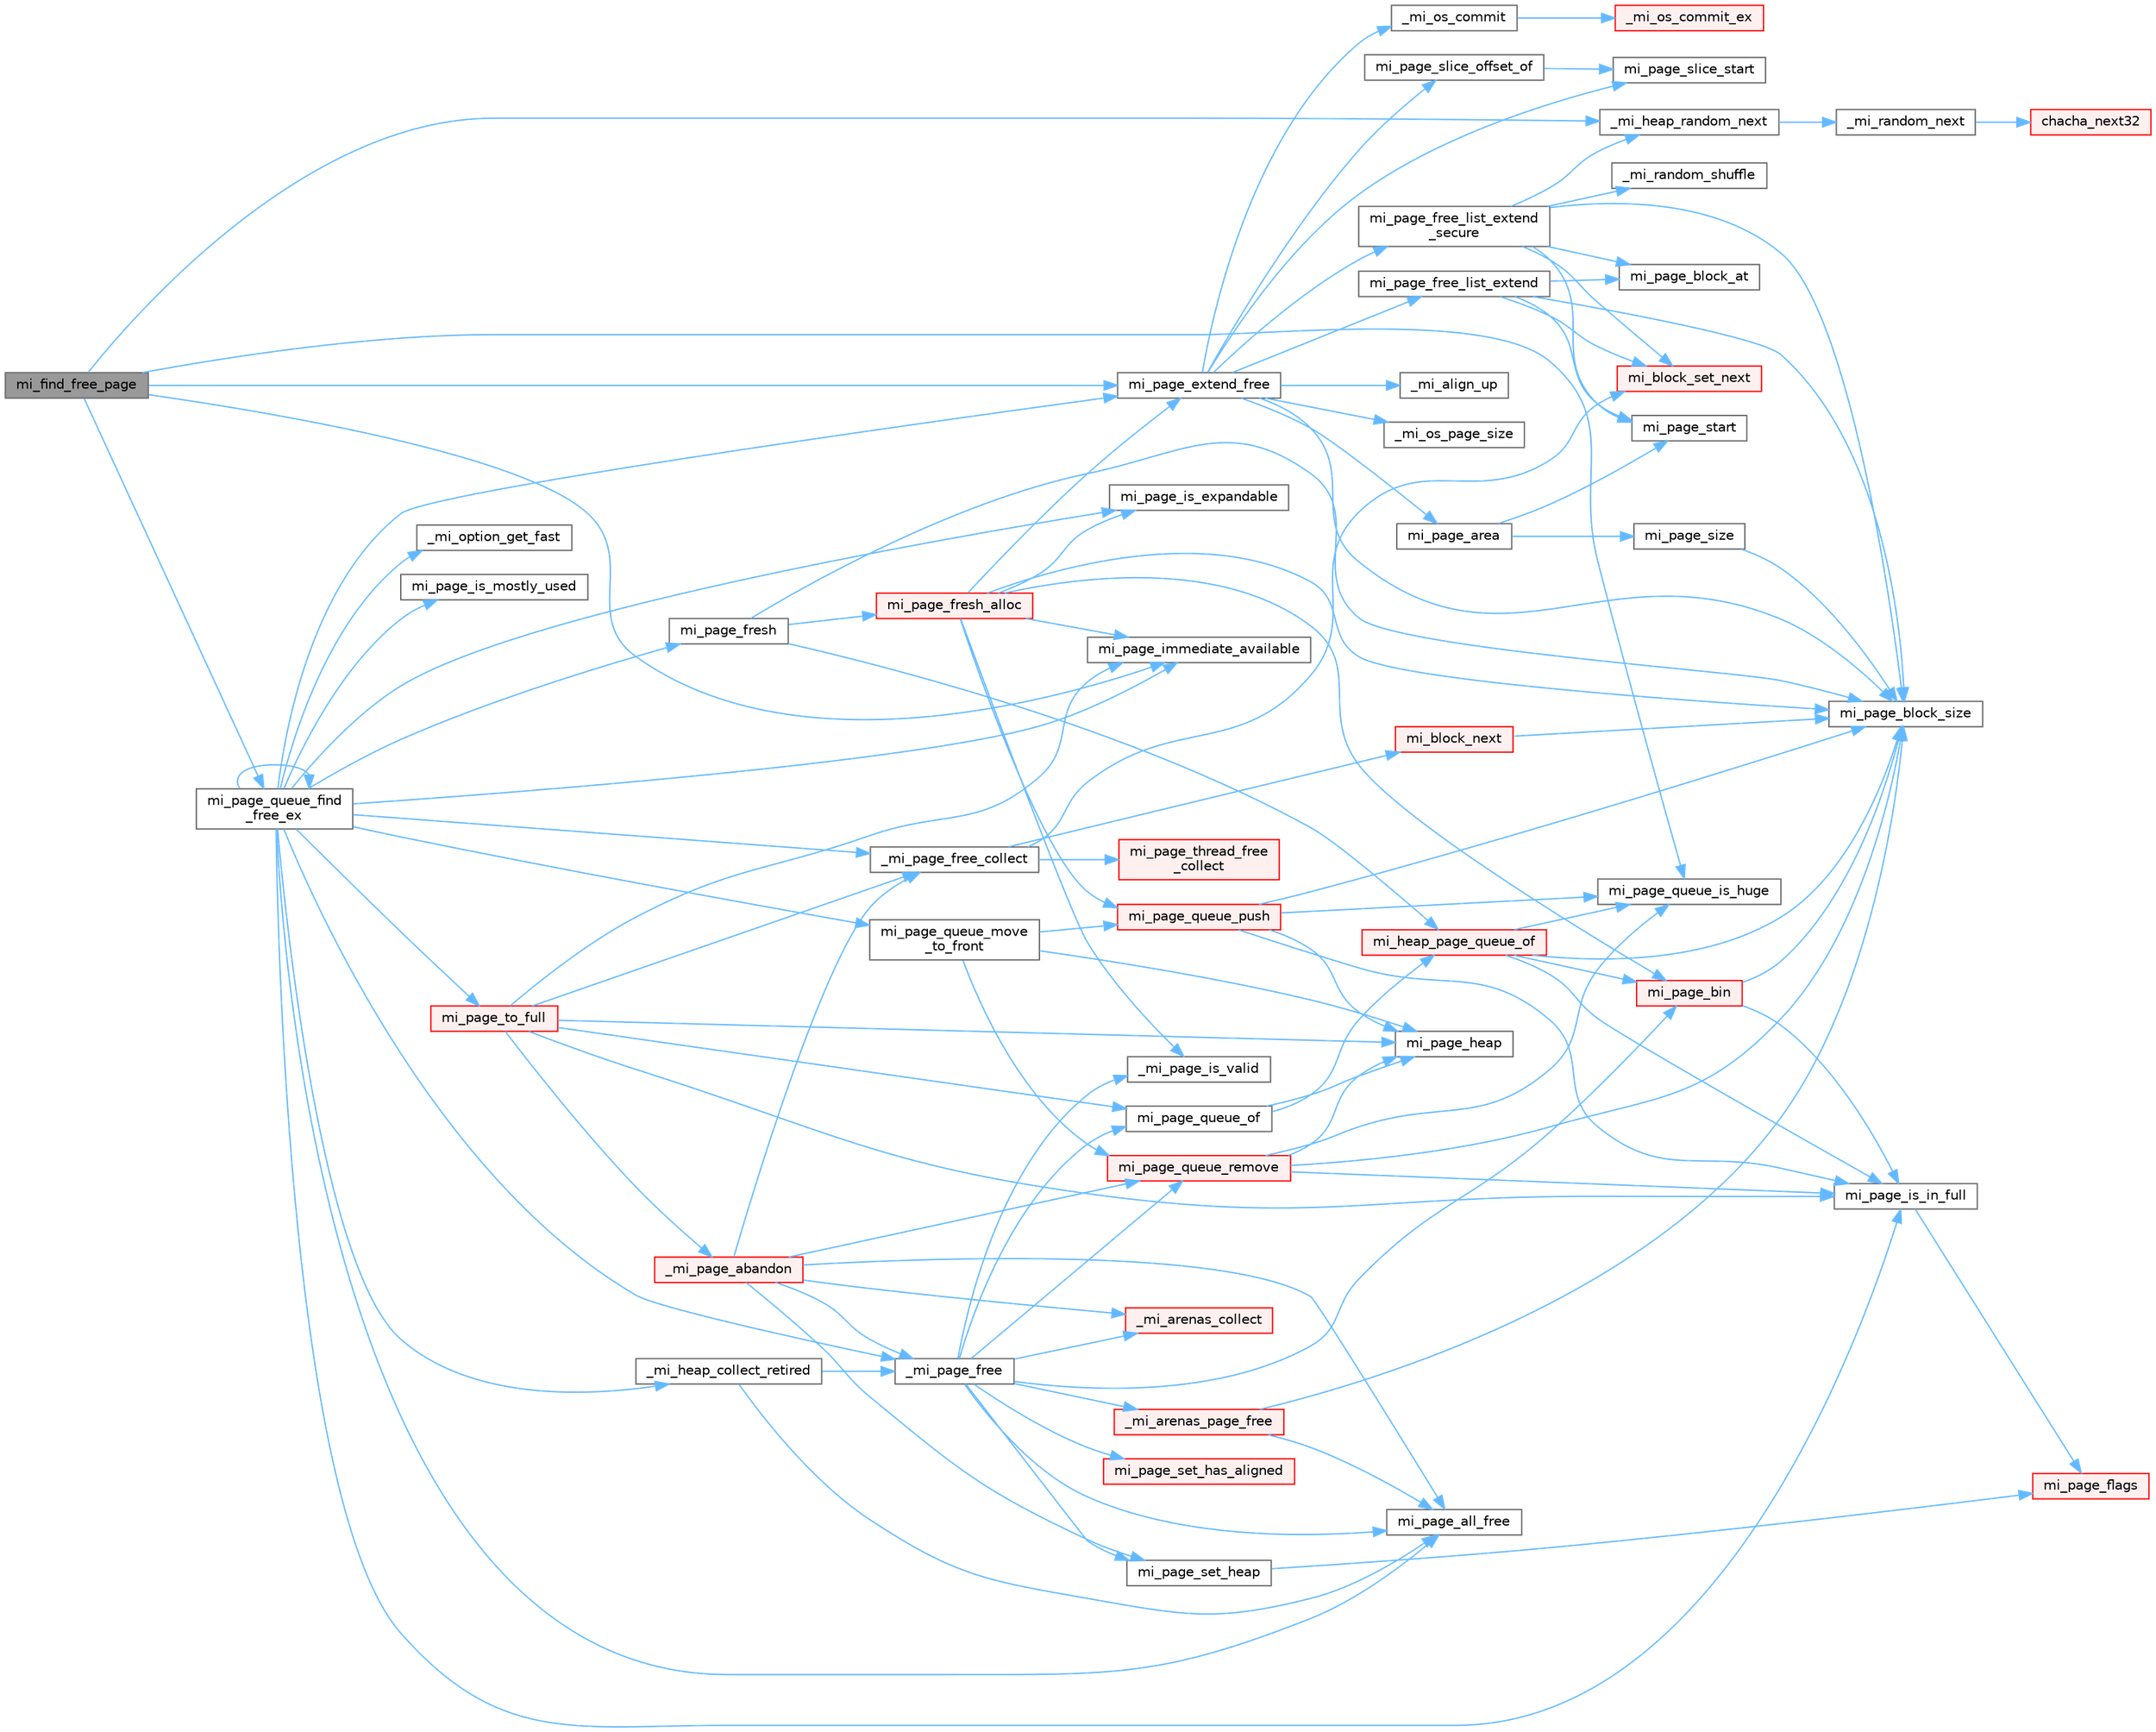 digraph "mi_find_free_page"
{
 // LATEX_PDF_SIZE
  bgcolor="transparent";
  edge [fontname=Helvetica,fontsize=10,labelfontname=Helvetica,labelfontsize=10];
  node [fontname=Helvetica,fontsize=10,shape=box,height=0.2,width=0.4];
  rankdir="LR";
  Node1 [id="Node000001",label="mi_find_free_page",height=0.2,width=0.4,color="gray40", fillcolor="grey60", style="filled", fontcolor="black",tooltip=" "];
  Node1 -> Node2 [id="edge1_Node000001_Node000002",color="steelblue1",style="solid",tooltip=" "];
  Node2 [id="Node000002",label="_mi_heap_random_next",height=0.2,width=0.4,color="grey40", fillcolor="white", style="filled",URL="$heap_8c.html#a68ddb5f2c595ea9d4e8d450342b4713c",tooltip=" "];
  Node2 -> Node3 [id="edge2_Node000002_Node000003",color="steelblue1",style="solid",tooltip=" "];
  Node3 [id="Node000003",label="_mi_random_next",height=0.2,width=0.4,color="grey40", fillcolor="white", style="filled",URL="$random_8c.html#ae7c0ab020aad85edd43240680cc4f76e",tooltip=" "];
  Node3 -> Node4 [id="edge3_Node000003_Node000004",color="steelblue1",style="solid",tooltip=" "];
  Node4 [id="Node000004",label="chacha_next32",height=0.2,width=0.4,color="red", fillcolor="#FFF0F0", style="filled",URL="$random_8c.html#aee994349e65d0c17afc5f058382e4987",tooltip=" "];
  Node1 -> Node8 [id="edge4_Node000001_Node000008",color="steelblue1",style="solid",tooltip=" "];
  Node8 [id="Node000008",label="mi_page_extend_free",height=0.2,width=0.4,color="grey40", fillcolor="white", style="filled",URL="$page_8c.html#a40c7a483e3c04fdcf8d9a16bc6e6cea5",tooltip=" "];
  Node8 -> Node9 [id="edge5_Node000008_Node000009",color="steelblue1",style="solid",tooltip=" "];
  Node9 [id="Node000009",label="_mi_align_up",height=0.2,width=0.4,color="grey40", fillcolor="white", style="filled",URL="$_e_a_s_t_l_2packages_2mimalloc_2include_2mimalloc_2internal_8h.html#a7f35944d44d8a16365072023dd19e0da",tooltip=" "];
  Node8 -> Node10 [id="edge6_Node000008_Node000010",color="steelblue1",style="solid",tooltip=" "];
  Node10 [id="Node000010",label="_mi_os_commit",height=0.2,width=0.4,color="grey40", fillcolor="white", style="filled",URL="$os_8c.html#acef931ae1be3c3ddb6ee125a8267a84e",tooltip=" "];
  Node10 -> Node11 [id="edge7_Node000010_Node000011",color="steelblue1",style="solid",tooltip=" "];
  Node11 [id="Node000011",label="_mi_os_commit_ex",height=0.2,width=0.4,color="red", fillcolor="#FFF0F0", style="filled",URL="$os_8c.html#a3d62d4f2f8c54d1251323be446068194",tooltip=" "];
  Node8 -> Node52 [id="edge8_Node000008_Node000052",color="steelblue1",style="solid",tooltip=" "];
  Node52 [id="Node000052",label="_mi_os_page_size",height=0.2,width=0.4,color="grey40", fillcolor="white", style="filled",URL="$os_8c.html#a723e4c95209d4c6282b53317473e83d5",tooltip=" "];
  Node8 -> Node55 [id="edge9_Node000008_Node000055",color="steelblue1",style="solid",tooltip=" "];
  Node55 [id="Node000055",label="mi_page_area",height=0.2,width=0.4,color="grey40", fillcolor="white", style="filled",URL="$_e_a_s_t_l_2packages_2mimalloc_2include_2mimalloc_2internal_8h.html#ab02bec7b56343136344cb9441cb889c7",tooltip=" "];
  Node55 -> Node56 [id="edge10_Node000055_Node000056",color="steelblue1",style="solid",tooltip=" "];
  Node56 [id="Node000056",label="mi_page_size",height=0.2,width=0.4,color="grey40", fillcolor="white", style="filled",URL="$_e_a_s_t_l_2packages_2mimalloc_2include_2mimalloc_2internal_8h.html#a8c0729aec9cac74b4a782e6a7d22f18d",tooltip=" "];
  Node56 -> Node57 [id="edge11_Node000056_Node000057",color="steelblue1",style="solid",tooltip=" "];
  Node57 [id="Node000057",label="mi_page_block_size",height=0.2,width=0.4,color="grey40", fillcolor="white", style="filled",URL="$_e_a_s_t_l_2packages_2mimalloc_2include_2mimalloc_2internal_8h.html#a6134893990c1f09da2b40092ceecc780",tooltip=" "];
  Node55 -> Node58 [id="edge12_Node000055_Node000058",color="steelblue1",style="solid",tooltip=" "];
  Node58 [id="Node000058",label="mi_page_start",height=0.2,width=0.4,color="grey40", fillcolor="white", style="filled",URL="$_e_a_s_t_l_2packages_2mimalloc_2include_2mimalloc_2internal_8h.html#a95e8b035747d340ad060f5cf0811b7e9",tooltip=" "];
  Node8 -> Node57 [id="edge13_Node000008_Node000057",color="steelblue1",style="solid",tooltip=" "];
  Node8 -> Node59 [id="edge14_Node000008_Node000059",color="steelblue1",style="solid",tooltip=" "];
  Node59 [id="Node000059",label="mi_page_free_list_extend",height=0.2,width=0.4,color="grey40", fillcolor="white", style="filled",URL="$page_8c.html#a9bb87a743570919cc56839f9fc433695",tooltip=" "];
  Node59 -> Node60 [id="edge15_Node000059_Node000060",color="steelblue1",style="solid",tooltip=" "];
  Node60 [id="Node000060",label="mi_block_set_next",height=0.2,width=0.4,color="red", fillcolor="#FFF0F0", style="filled",URL="$_e_a_s_t_l_2packages_2mimalloc_2include_2mimalloc_2internal_8h.html#ac7b440a922454c163ed1139aac9b946d",tooltip=" "];
  Node59 -> Node64 [id="edge16_Node000059_Node000064",color="steelblue1",style="solid",tooltip=" "];
  Node64 [id="Node000064",label="mi_page_block_at",height=0.2,width=0.4,color="grey40", fillcolor="white", style="filled",URL="$page_8c.html#a796cbdf7c3bf7febbda3160b978b4e79",tooltip=" "];
  Node59 -> Node57 [id="edge17_Node000059_Node000057",color="steelblue1",style="solid",tooltip=" "];
  Node59 -> Node58 [id="edge18_Node000059_Node000058",color="steelblue1",style="solid",tooltip=" "];
  Node8 -> Node65 [id="edge19_Node000008_Node000065",color="steelblue1",style="solid",tooltip=" "];
  Node65 [id="Node000065",label="mi_page_free_list_extend\l_secure",height=0.2,width=0.4,color="grey40", fillcolor="white", style="filled",URL="$page_8c.html#a4a740b834c5746b0309fece1a0b1d781",tooltip=" "];
  Node65 -> Node2 [id="edge20_Node000065_Node000002",color="steelblue1",style="solid",tooltip=" "];
  Node65 -> Node66 [id="edge21_Node000065_Node000066",color="steelblue1",style="solid",tooltip=" "];
  Node66 [id="Node000066",label="_mi_random_shuffle",height=0.2,width=0.4,color="grey40", fillcolor="white", style="filled",URL="$_e_a_s_t_l_2packages_2mimalloc_2include_2mimalloc_2internal_8h.html#aed665df96f860a0ef89cc82e538df873",tooltip=" "];
  Node65 -> Node60 [id="edge22_Node000065_Node000060",color="steelblue1",style="solid",tooltip=" "];
  Node65 -> Node64 [id="edge23_Node000065_Node000064",color="steelblue1",style="solid",tooltip=" "];
  Node65 -> Node57 [id="edge24_Node000065_Node000057",color="steelblue1",style="solid",tooltip=" "];
  Node65 -> Node58 [id="edge25_Node000065_Node000058",color="steelblue1",style="solid",tooltip=" "];
  Node8 -> Node67 [id="edge26_Node000008_Node000067",color="steelblue1",style="solid",tooltip=" "];
  Node67 [id="Node000067",label="mi_page_slice_offset_of",height=0.2,width=0.4,color="grey40", fillcolor="white", style="filled",URL="$_e_a_s_t_l_2packages_2mimalloc_2include_2mimalloc_2internal_8h.html#ad3e5df2ef93d3703a1a70368b1a858d6",tooltip=" "];
  Node67 -> Node68 [id="edge27_Node000067_Node000068",color="steelblue1",style="solid",tooltip=" "];
  Node68 [id="Node000068",label="mi_page_slice_start",height=0.2,width=0.4,color="grey40", fillcolor="white", style="filled",URL="$_e_a_s_t_l_2packages_2mimalloc_2include_2mimalloc_2internal_8h.html#a5a6ac89588d92c6b443e78415aac06db",tooltip=" "];
  Node8 -> Node68 [id="edge28_Node000008_Node000068",color="steelblue1",style="solid",tooltip=" "];
  Node1 -> Node69 [id="edge29_Node000001_Node000069",color="steelblue1",style="solid",tooltip=" "];
  Node69 [id="Node000069",label="mi_page_immediate_available",height=0.2,width=0.4,color="grey40", fillcolor="white", style="filled",URL="$_e_a_s_t_l_2packages_2mimalloc_2include_2mimalloc_2internal_8h.html#a87596f606325115ec4f43046dfd3d64a",tooltip=" "];
  Node1 -> Node70 [id="edge30_Node000001_Node000070",color="steelblue1",style="solid",tooltip=" "];
  Node70 [id="Node000070",label="mi_page_queue_find\l_free_ex",height=0.2,width=0.4,color="grey40", fillcolor="white", style="filled",URL="$page_8c.html#af92f35c73fe5b4d284e474246c750c49",tooltip=" "];
  Node70 -> Node71 [id="edge31_Node000070_Node000071",color="steelblue1",style="solid",tooltip=" "];
  Node71 [id="Node000071",label="_mi_heap_collect_retired",height=0.2,width=0.4,color="grey40", fillcolor="white", style="filled",URL="$page_8c.html#abc5253b4341c8d7eab888068e4f9b951",tooltip=" "];
  Node71 -> Node72 [id="edge32_Node000071_Node000072",color="steelblue1",style="solid",tooltip=" "];
  Node72 [id="Node000072",label="_mi_page_free",height=0.2,width=0.4,color="grey40", fillcolor="white", style="filled",URL="$page_8c.html#a1c5c78a8becee842d5b9444a2ee67a3b",tooltip=" "];
  Node72 -> Node73 [id="edge33_Node000072_Node000073",color="steelblue1",style="solid",tooltip=" "];
  Node73 [id="Node000073",label="_mi_arenas_collect",height=0.2,width=0.4,color="red", fillcolor="#FFF0F0", style="filled",URL="$arena_8c.html#a6f7e5b0577ff900eb89e76701c43672f",tooltip=" "];
  Node72 -> Node160 [id="edge34_Node000072_Node000160",color="steelblue1",style="solid",tooltip=" "];
  Node160 [id="Node000160",label="_mi_arenas_page_free",height=0.2,width=0.4,color="red", fillcolor="#FFF0F0", style="filled",URL="$arena_8c.html#a5c704481ee56f6588f680987f4359d45",tooltip=" "];
  Node160 -> Node234 [id="edge35_Node000160_Node000234",color="steelblue1",style="solid",tooltip=" "];
  Node234 [id="Node000234",label="mi_page_all_free",height=0.2,width=0.4,color="grey40", fillcolor="white", style="filled",URL="$_e_a_s_t_l_2packages_2mimalloc_2include_2mimalloc_2internal_8h.html#adfd6d23350810ca36986ffbc5459c93d",tooltip=" "];
  Node160 -> Node57 [id="edge36_Node000160_Node000057",color="steelblue1",style="solid",tooltip=" "];
  Node72 -> Node244 [id="edge37_Node000072_Node000244",color="steelblue1",style="solid",tooltip=" "];
  Node244 [id="Node000244",label="_mi_page_is_valid",height=0.2,width=0.4,color="grey40", fillcolor="white", style="filled",URL="$_e_a_s_t_l_2packages_2mimalloc_2include_2mimalloc_2internal_8h.html#af1d572618734511626662f9f7befb8e9",tooltip=" "];
  Node72 -> Node234 [id="edge38_Node000072_Node000234",color="steelblue1",style="solid",tooltip=" "];
  Node72 -> Node245 [id="edge39_Node000072_Node000245",color="steelblue1",style="solid",tooltip=" "];
  Node245 [id="Node000245",label="mi_page_bin",height=0.2,width=0.4,color="red", fillcolor="#FFF0F0", style="filled",URL="$page-queue_8c.html#a9ffcf338faf74ed684dc0859345b4d6e",tooltip=" "];
  Node245 -> Node57 [id="edge40_Node000245_Node000057",color="steelblue1",style="solid",tooltip=" "];
  Node245 -> Node248 [id="edge41_Node000245_Node000248",color="steelblue1",style="solid",tooltip=" "];
  Node248 [id="Node000248",label="mi_page_is_in_full",height=0.2,width=0.4,color="grey40", fillcolor="white", style="filled",URL="$_e_a_s_t_l_2packages_2mimalloc_2include_2mimalloc_2internal_8h.html#a250f4d0710309fb1cff782cd06644842",tooltip=" "];
  Node248 -> Node249 [id="edge42_Node000248_Node000249",color="steelblue1",style="solid",tooltip=" "];
  Node249 [id="Node000249",label="mi_page_flags",height=0.2,width=0.4,color="red", fillcolor="#FFF0F0", style="filled",URL="$_e_a_s_t_l_2packages_2mimalloc_2include_2mimalloc_2internal_8h.html#a3d26e50ecf7ae2045d2a6dc69c3c30c8",tooltip=" "];
  Node72 -> Node250 [id="edge43_Node000072_Node000250",color="steelblue1",style="solid",tooltip=" "];
  Node250 [id="Node000250",label="mi_page_queue_of",height=0.2,width=0.4,color="grey40", fillcolor="white", style="filled",URL="$page-queue_8c.html#a59942bb22e34833289b85a5c70d81f97",tooltip=" "];
  Node250 -> Node251 [id="edge44_Node000250_Node000251",color="steelblue1",style="solid",tooltip=" "];
  Node251 [id="Node000251",label="mi_heap_page_queue_of",height=0.2,width=0.4,color="red", fillcolor="#FFF0F0", style="filled",URL="$page-queue_8c.html#aa50524f852ac833fcf366b583c9ebfaa",tooltip=" "];
  Node251 -> Node245 [id="edge45_Node000251_Node000245",color="steelblue1",style="solid",tooltip=" "];
  Node251 -> Node57 [id="edge46_Node000251_Node000057",color="steelblue1",style="solid",tooltip=" "];
  Node251 -> Node248 [id="edge47_Node000251_Node000248",color="steelblue1",style="solid",tooltip=" "];
  Node251 -> Node253 [id="edge48_Node000251_Node000253",color="steelblue1",style="solid",tooltip=" "];
  Node253 [id="Node000253",label="mi_page_queue_is_huge",height=0.2,width=0.4,color="grey40", fillcolor="white", style="filled",URL="$page-queue_8c.html#a06408445b78873dce28c5c6e29be9153",tooltip=" "];
  Node250 -> Node254 [id="edge49_Node000250_Node000254",color="steelblue1",style="solid",tooltip=" "];
  Node254 [id="Node000254",label="mi_page_heap",height=0.2,width=0.4,color="grey40", fillcolor="white", style="filled",URL="$_e_a_s_t_l_2packages_2mimalloc_2include_2mimalloc_2internal_8h.html#a35ba87308ac94f73791017e50d3ab4c7",tooltip=" "];
  Node72 -> Node255 [id="edge50_Node000072_Node000255",color="steelblue1",style="solid",tooltip=" "];
  Node255 [id="Node000255",label="mi_page_queue_remove",height=0.2,width=0.4,color="red", fillcolor="#FFF0F0", style="filled",URL="$page-queue_8c.html#a01485cfc5cb05536f09df6d4d386fd28",tooltip=" "];
  Node255 -> Node57 [id="edge51_Node000255_Node000057",color="steelblue1",style="solid",tooltip=" "];
  Node255 -> Node254 [id="edge52_Node000255_Node000254",color="steelblue1",style="solid",tooltip=" "];
  Node255 -> Node248 [id="edge53_Node000255_Node000248",color="steelblue1",style="solid",tooltip=" "];
  Node255 -> Node253 [id="edge54_Node000255_Node000253",color="steelblue1",style="solid",tooltip=" "];
  Node72 -> Node259 [id="edge55_Node000072_Node000259",color="steelblue1",style="solid",tooltip=" "];
  Node259 [id="Node000259",label="mi_page_set_has_aligned",height=0.2,width=0.4,color="red", fillcolor="#FFF0F0", style="filled",URL="$_e_a_s_t_l_2packages_2mimalloc_2include_2mimalloc_2internal_8h.html#a41000a967469e2e727f5f8670c8d37e1",tooltip=" "];
  Node72 -> Node260 [id="edge56_Node000072_Node000260",color="steelblue1",style="solid",tooltip=" "];
  Node260 [id="Node000260",label="mi_page_set_heap",height=0.2,width=0.4,color="grey40", fillcolor="white", style="filled",URL="$_e_a_s_t_l_2packages_2mimalloc_2include_2mimalloc_2internal_8h.html#a4f0664d2a3d9c81776a0f90311aef474",tooltip=" "];
  Node260 -> Node249 [id="edge57_Node000260_Node000249",color="steelblue1",style="solid",tooltip=" "];
  Node71 -> Node234 [id="edge58_Node000071_Node000234",color="steelblue1",style="solid",tooltip=" "];
  Node70 -> Node31 [id="edge59_Node000070_Node000031",color="steelblue1",style="solid",tooltip=" "];
  Node31 [id="Node000031",label="_mi_option_get_fast",height=0.2,width=0.4,color="grey40", fillcolor="white", style="filled",URL="$options_8c.html#a1d96c2519367ba4bef4505cbd13aaec3",tooltip=" "];
  Node70 -> Node72 [id="edge60_Node000070_Node000072",color="steelblue1",style="solid",tooltip=" "];
  Node70 -> Node261 [id="edge61_Node000070_Node000261",color="steelblue1",style="solid",tooltip=" "];
  Node261 [id="Node000261",label="_mi_page_free_collect",height=0.2,width=0.4,color="grey40", fillcolor="white", style="filled",URL="$page_8c.html#ae2b78e1e45e4ac3db8102e9d333d2972",tooltip=" "];
  Node261 -> Node262 [id="edge62_Node000261_Node000262",color="steelblue1",style="solid",tooltip=" "];
  Node262 [id="Node000262",label="mi_block_next",height=0.2,width=0.4,color="red", fillcolor="#FFF0F0", style="filled",URL="$_e_a_s_t_l_2packages_2mimalloc_2include_2mimalloc_2internal_8h.html#aaa5daf3a8b3db89666b6861cbb1e2f96",tooltip=" "];
  Node262 -> Node57 [id="edge63_Node000262_Node000057",color="steelblue1",style="solid",tooltip=" "];
  Node261 -> Node60 [id="edge64_Node000261_Node000060",color="steelblue1",style="solid",tooltip=" "];
  Node261 -> Node268 [id="edge65_Node000261_Node000268",color="steelblue1",style="solid",tooltip=" "];
  Node268 [id="Node000268",label="mi_page_thread_free\l_collect",height=0.2,width=0.4,color="red", fillcolor="#FFF0F0", style="filled",URL="$page_8c.html#a295cb69a2c761ab5f15f2defe7fb31fe",tooltip=" "];
  Node70 -> Node234 [id="edge66_Node000070_Node000234",color="steelblue1",style="solid",tooltip=" "];
  Node70 -> Node8 [id="edge67_Node000070_Node000008",color="steelblue1",style="solid",tooltip=" "];
  Node70 -> Node272 [id="edge68_Node000070_Node000272",color="steelblue1",style="solid",tooltip=" "];
  Node272 [id="Node000272",label="mi_page_fresh",height=0.2,width=0.4,color="grey40", fillcolor="white", style="filled",URL="$page_8c.html#aa1a62243576442a73c1e37ff6f3ba5cd",tooltip=" "];
  Node272 -> Node251 [id="edge69_Node000272_Node000251",color="steelblue1",style="solid",tooltip=" "];
  Node272 -> Node57 [id="edge70_Node000272_Node000057",color="steelblue1",style="solid",tooltip=" "];
  Node272 -> Node273 [id="edge71_Node000272_Node000273",color="steelblue1",style="solid",tooltip=" "];
  Node273 [id="Node000273",label="mi_page_fresh_alloc",height=0.2,width=0.4,color="red", fillcolor="#FFF0F0", style="filled",URL="$page_8c.html#afdce56576b07a6f0321c78f9ca906141",tooltip=" "];
  Node273 -> Node244 [id="edge72_Node000273_Node000244",color="steelblue1",style="solid",tooltip=" "];
  Node273 -> Node245 [id="edge73_Node000273_Node000245",color="steelblue1",style="solid",tooltip=" "];
  Node273 -> Node57 [id="edge74_Node000273_Node000057",color="steelblue1",style="solid",tooltip=" "];
  Node273 -> Node8 [id="edge75_Node000273_Node000008",color="steelblue1",style="solid",tooltip=" "];
  Node273 -> Node69 [id="edge76_Node000273_Node000069",color="steelblue1",style="solid",tooltip=" "];
  Node273 -> Node370 [id="edge77_Node000273_Node000370",color="steelblue1",style="solid",tooltip=" "];
  Node370 [id="Node000370",label="mi_page_is_expandable",height=0.2,width=0.4,color="grey40", fillcolor="white", style="filled",URL="$_e_a_s_t_l_2packages_2mimalloc_2include_2mimalloc_2internal_8h.html#ad36cb8000f39dcfbc68c9d9b219d0397",tooltip=" "];
  Node273 -> Node371 [id="edge78_Node000273_Node000371",color="steelblue1",style="solid",tooltip=" "];
  Node371 [id="Node000371",label="mi_page_queue_push",height=0.2,width=0.4,color="red", fillcolor="#FFF0F0", style="filled",URL="$page-queue_8c.html#afd208c53e5567aedf31759e91fcaee4c",tooltip=" "];
  Node371 -> Node57 [id="edge79_Node000371_Node000057",color="steelblue1",style="solid",tooltip=" "];
  Node371 -> Node254 [id="edge80_Node000371_Node000254",color="steelblue1",style="solid",tooltip=" "];
  Node371 -> Node248 [id="edge81_Node000371_Node000248",color="steelblue1",style="solid",tooltip=" "];
  Node371 -> Node253 [id="edge82_Node000371_Node000253",color="steelblue1",style="solid",tooltip=" "];
  Node70 -> Node69 [id="edge83_Node000070_Node000069",color="steelblue1",style="solid",tooltip=" "];
  Node70 -> Node370 [id="edge84_Node000070_Node000370",color="steelblue1",style="solid",tooltip=" "];
  Node70 -> Node248 [id="edge85_Node000070_Node000248",color="steelblue1",style="solid",tooltip=" "];
  Node70 -> Node372 [id="edge86_Node000070_Node000372",color="steelblue1",style="solid",tooltip=" "];
  Node372 [id="Node000372",label="mi_page_is_mostly_used",height=0.2,width=0.4,color="grey40", fillcolor="white", style="filled",URL="$_e_a_s_t_l_2packages_2mimalloc_2include_2mimalloc_2internal_8h.html#a45a43866de43bd1090d92b9ebcb39dde",tooltip=" "];
  Node70 -> Node70 [id="edge87_Node000070_Node000070",color="steelblue1",style="solid",tooltip=" "];
  Node70 -> Node373 [id="edge88_Node000070_Node000373",color="steelblue1",style="solid",tooltip=" "];
  Node373 [id="Node000373",label="mi_page_queue_move\l_to_front",height=0.2,width=0.4,color="grey40", fillcolor="white", style="filled",URL="$page-queue_8c.html#a0874094115fbf07a62af03982e6e9463",tooltip=" "];
  Node373 -> Node254 [id="edge89_Node000373_Node000254",color="steelblue1",style="solid",tooltip=" "];
  Node373 -> Node371 [id="edge90_Node000373_Node000371",color="steelblue1",style="solid",tooltip=" "];
  Node373 -> Node255 [id="edge91_Node000373_Node000255",color="steelblue1",style="solid",tooltip=" "];
  Node70 -> Node374 [id="edge92_Node000070_Node000374",color="steelblue1",style="solid",tooltip=" "];
  Node374 [id="Node000374",label="mi_page_to_full",height=0.2,width=0.4,color="red", fillcolor="#FFF0F0", style="filled",URL="$page_8c.html#afb25978212749e522404ee1f2dd1a6d4",tooltip=" "];
  Node374 -> Node375 [id="edge93_Node000374_Node000375",color="steelblue1",style="solid",tooltip=" "];
  Node375 [id="Node000375",label="_mi_page_abandon",height=0.2,width=0.4,color="red", fillcolor="#FFF0F0", style="filled",URL="$page_8c.html#a5659ebbee47f26d3a49e03e0c5f2da79",tooltip=" "];
  Node375 -> Node73 [id="edge94_Node000375_Node000073",color="steelblue1",style="solid",tooltip=" "];
  Node375 -> Node72 [id="edge95_Node000375_Node000072",color="steelblue1",style="solid",tooltip=" "];
  Node375 -> Node261 [id="edge96_Node000375_Node000261",color="steelblue1",style="solid",tooltip=" "];
  Node375 -> Node234 [id="edge97_Node000375_Node000234",color="steelblue1",style="solid",tooltip=" "];
  Node375 -> Node255 [id="edge98_Node000375_Node000255",color="steelblue1",style="solid",tooltip=" "];
  Node375 -> Node260 [id="edge99_Node000375_Node000260",color="steelblue1",style="solid",tooltip=" "];
  Node374 -> Node261 [id="edge100_Node000374_Node000261",color="steelblue1",style="solid",tooltip=" "];
  Node374 -> Node254 [id="edge101_Node000374_Node000254",color="steelblue1",style="solid",tooltip=" "];
  Node374 -> Node69 [id="edge102_Node000374_Node000069",color="steelblue1",style="solid",tooltip=" "];
  Node374 -> Node248 [id="edge103_Node000374_Node000248",color="steelblue1",style="solid",tooltip=" "];
  Node374 -> Node250 [id="edge104_Node000374_Node000250",color="steelblue1",style="solid",tooltip=" "];
  Node1 -> Node253 [id="edge105_Node000001_Node000253",color="steelblue1",style="solid",tooltip=" "];
}
